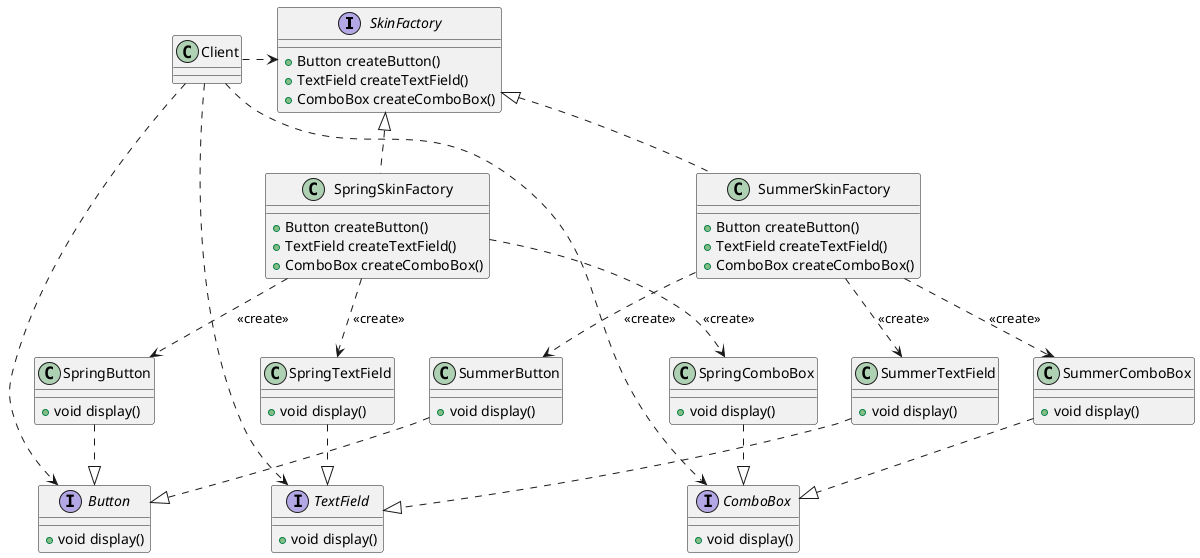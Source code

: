 @startuml

interface SkinFactory{
+Button createButton()
+TextField createTextField()
+ComboBox createComboBox()
}
interface Button{
+void display()
}
interface TextField{
+void display()
}
interface ComboBox{
+void display()
}
class SpringSkinFactory{
+Button createButton()
+TextField createTextField()
+ComboBox createComboBox()
}
class SummerSkinFactory{
+Button createButton()
+TextField createTextField()
+ComboBox createComboBox()
}
class SpringButton{
+void display()
}
class SummerButton{
+void display()
}
class SpringTextField{
+void display()
}
class SummerTextField{
+void display()
}
class SpringComboBox{
+void display()
}
class SummerComboBox{
+void display()
}
SpringSkinFactory .up.|> SkinFactory
SummerSkinFactory .up.|> SkinFactory

SpringButton .down.|> Button
SummerButton .down.|> Button

SpringTextField .down.|> TextField
SummerTextField .down.|> TextField

SpringComboBox .down.|> ComboBox
SummerComboBox .down.|> ComboBox

SpringSkinFactory .down.> SpringButton:<<create>>
SpringSkinFactory .down.> SpringTextField:<<create>>
SpringSkinFactory .down.> SpringComboBox:<<create>>

SummerSkinFactory .down.> SummerButton:<<create>>
SummerSkinFactory .down.> SummerTextField:<<create>>
SummerSkinFactory .down.> SummerComboBox:<<create>>

Client .right.> SkinFactory
Client ..> Button
Client ..> TextField
Client ..> ComboBox
@enduml